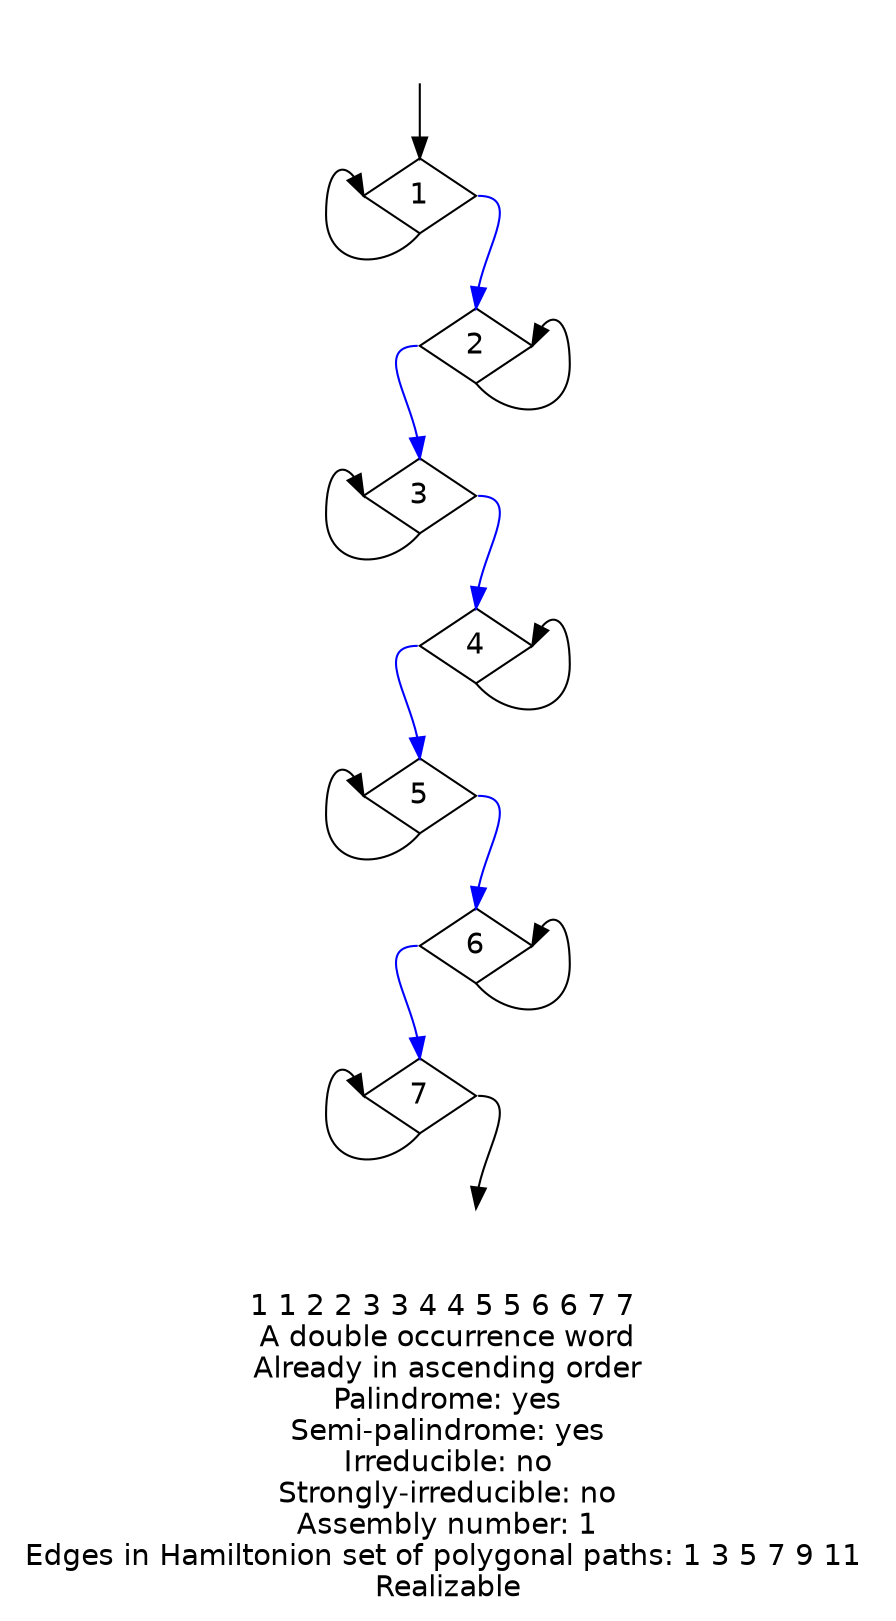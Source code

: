 digraph {
fontname="Helvetica"
node [fontname="Helvetica"]
node [shape=diamond]
label="1 1 2 2 3 3 4 4 5 5 6 6 7 7 \nA double occurrence word\nAlready in ascending order\nPalindrome: yes\nSemi-palindrome: yes\nIrreducible: no\nStrongly-irreducible: no\nAssembly number: 1\nEdges in Hamiltonion set of polygonal paths: 1 3 5 7 9 11 \nRealizable\n"
a [style="invis"]
b [style="invis"]
a:s -> 1:n
1:s -> 1:w
1:e -> 2:n [color="blue"]
2:s -> 2:e
2:w -> 3:n [color="blue"]
3:s -> 3:w
3:e -> 4:n [color="blue"]
4:s -> 4:e
4:w -> 5:n [color="blue"]
5:s -> 5:w
5:e -> 6:n [color="blue"]
6:s -> 6:e
6:w -> 7:n [color="blue"]
7:s -> 7:w
7:e -> b:n
}
